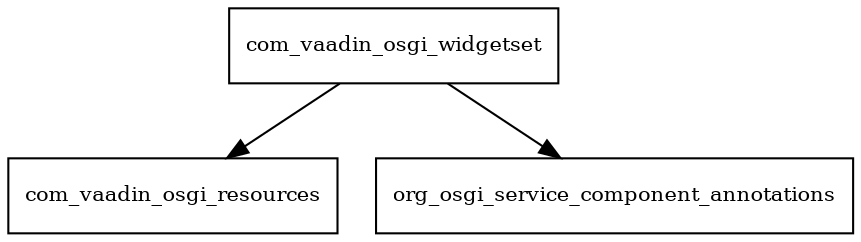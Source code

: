 digraph vaadin_client_compiled_8_6_1_package_dependencies {
  node [shape = box, fontsize=10.0];
  com_vaadin_osgi_widgetset -> com_vaadin_osgi_resources;
  com_vaadin_osgi_widgetset -> org_osgi_service_component_annotations;
}
